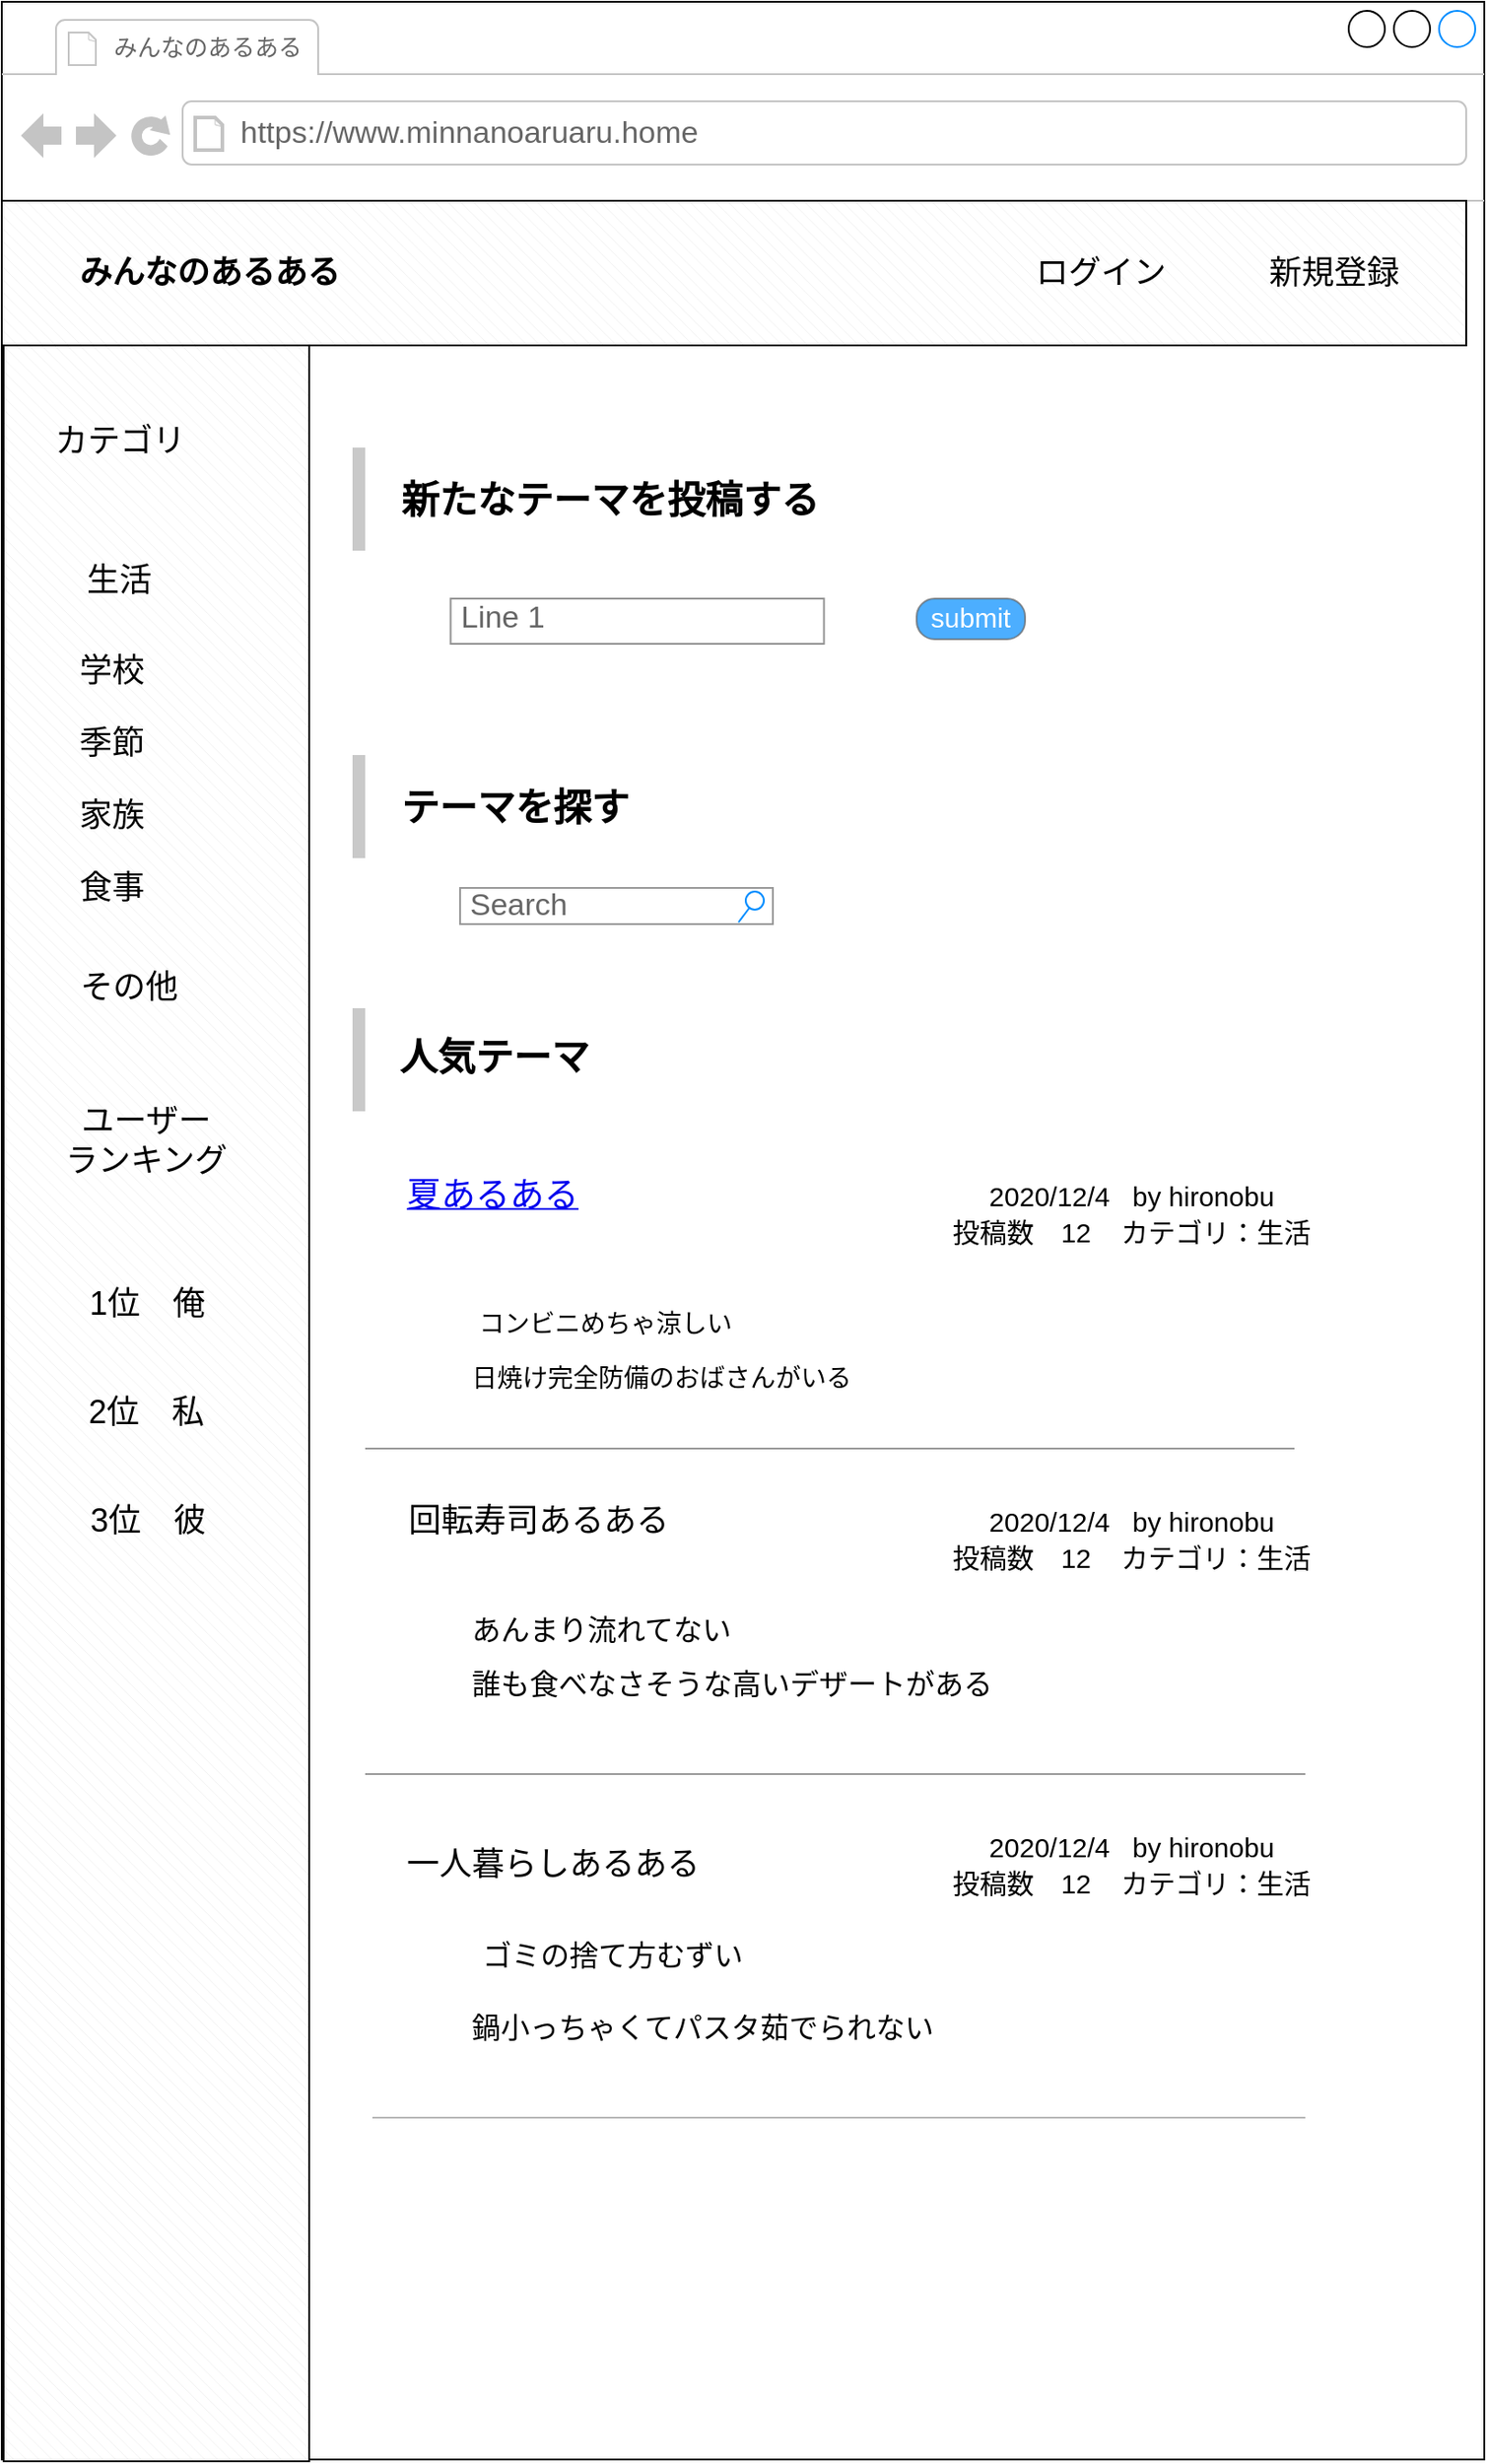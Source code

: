 <mxfile version="13.10.9" type="github" pages="2">
  <diagram id="JQWyWy0vTpY4Uh1TzkyL" name="トップ">
    <mxGraphModel dx="985" dy="1721" grid="1" gridSize="10" guides="1" tooltips="1" connect="1" arrows="1" fold="1" page="1" pageScale="1" pageWidth="827" pageHeight="1169" math="0" shadow="0">
      <root>
        <mxCell id="tlsIqxzMy-CoewqOcP2F-0" />
        <mxCell id="tlsIqxzMy-CoewqOcP2F-1" parent="tlsIqxzMy-CoewqOcP2F-0" />
        <UserObject label="" link="https://viewer.diagrams.net/?page-id=JQWyWy0vTpY4Uh1TzkyL&amp;highlight=0000ff&amp;edit=_blank&amp;layers=1&amp;nav=1&amp;page-id=JQWyWy0vTpY4Uh1TzkyL#Hhironobu0824%2Faruaruapp%2Fmaster%2F%E5%90%8D%E7%A7%B0%E6%9C%AA%E8%A8%AD%E5%AE%9A%E3%83%95%E3%82%A1%E3%82%A4%E3%83%AB.drawio" id="Q3BU7ab5tg5REgMuj1rq-0">
          <mxCell style="strokeWidth=1;shadow=0;dashed=0;align=center;html=1;shape=mxgraph.mockup.containers.browserWindow;rSize=0;strokeColor2=#008cff;strokeColor3=#c4c4c4;mainText=,;recursiveResize=0;labelBorderColor=#000000;fontSize=13;" parent="tlsIqxzMy-CoewqOcP2F-1" vertex="1">
            <mxGeometry y="-1169" width="820" height="1359" as="geometry" />
          </mxCell>
        </UserObject>
        <mxCell id="VmW9_iYFvrXpFQ7Tvkb8-0" value="" style="verticalLabelPosition=bottom;verticalAlign=top;html=1;shape=mxgraph.basic.patternFillRect;fillStyle=diagRev;step=5;fillStrokeWidth=0.2;fillStrokeColor=#dddddd;fontSize=18;align=left;" parent="Q3BU7ab5tg5REgMuj1rq-0" vertex="1">
          <mxGeometry x="1" y="190" width="169" height="1170" as="geometry" />
        </mxCell>
        <mxCell id="YG47QdEDJEbzi8OzW8HD-0" value="" style="verticalLabelPosition=bottom;verticalAlign=top;html=1;shape=mxgraph.basic.patternFillRect;fillStyle=diagRev;step=5;fillStrokeWidth=0.2;fillStrokeColor=#dddddd;fontSize=18;align=left;" parent="Q3BU7ab5tg5REgMuj1rq-0" vertex="1">
          <mxGeometry y="110" width="810" height="80" as="geometry" />
        </mxCell>
        <mxCell id="Q3BU7ab5tg5REgMuj1rq-1" value="みんなのあるある" style="strokeWidth=1;shadow=0;dashed=0;align=center;html=1;shape=mxgraph.mockup.containers.anchor;fontSize=13;fontColor=#666666;align=left;" parent="Q3BU7ab5tg5REgMuj1rq-0" vertex="1">
          <mxGeometry x="60" y="12" width="110" height="26" as="geometry" />
        </mxCell>
        <mxCell id="Q3BU7ab5tg5REgMuj1rq-2" value="https://www.minnanoaruaru.home" style="strokeWidth=1;shadow=0;dashed=0;align=center;html=1;shape=mxgraph.mockup.containers.anchor;rSize=0;fontSize=17;fontColor=#666666;align=left;" parent="Q3BU7ab5tg5REgMuj1rq-0" vertex="1">
          <mxGeometry x="130" y="60" width="250" height="26" as="geometry" />
        </mxCell>
        <mxCell id="Q3BU7ab5tg5REgMuj1rq-5" value="みんなのあるある" style="text;html=1;strokeColor=none;fillColor=none;align=center;verticalAlign=middle;whiteSpace=wrap;rounded=0;fontSize=18;fontStyle=1" parent="Q3BU7ab5tg5REgMuj1rq-0" vertex="1">
          <mxGeometry y="120" width="230" height="60" as="geometry" />
        </mxCell>
        <mxCell id="Q3BU7ab5tg5REgMuj1rq-6" value="Search" style="strokeWidth=1;shadow=0;dashed=0;align=center;html=1;shape=mxgraph.mockup.forms.searchBox;strokeColor=#999999;mainText=;strokeColor2=#008cff;fontColor=#666666;fontSize=17;align=left;spacingLeft=3;" parent="Q3BU7ab5tg5REgMuj1rq-0" vertex="1">
          <mxGeometry x="253.5" y="490" width="173" height="20" as="geometry" />
        </mxCell>
        <mxCell id="Q3BU7ab5tg5REgMuj1rq-7" value="ログイン" style="text;html=1;strokeColor=none;fillColor=none;align=center;verticalAlign=middle;whiteSpace=wrap;rounded=0;fontSize=18;" parent="Q3BU7ab5tg5REgMuj1rq-0" vertex="1">
          <mxGeometry x="566" y="140" width="84" height="20" as="geometry" />
        </mxCell>
        <mxCell id="Q3BU7ab5tg5REgMuj1rq-8" value="新規登録" style="text;html=1;strokeColor=none;fillColor=none;align=center;verticalAlign=middle;whiteSpace=wrap;rounded=0;fontSize=18;" parent="Q3BU7ab5tg5REgMuj1rq-0" vertex="1">
          <mxGeometry x="700" y="140" width="74" height="20" as="geometry" />
        </mxCell>
        <mxCell id="Q3BU7ab5tg5REgMuj1rq-9" value="カテゴリ" style="text;html=1;align=center;verticalAlign=middle;resizable=0;points=[];autosize=1;fontSize=18;" parent="Q3BU7ab5tg5REgMuj1rq-0" vertex="1">
          <mxGeometry x="20" y="227.5" width="90" height="30" as="geometry" />
        </mxCell>
        <mxCell id="Q3BU7ab5tg5REgMuj1rq-10" value="学校" style="text;html=1;strokeColor=none;fillColor=none;align=center;verticalAlign=middle;whiteSpace=wrap;rounded=0;fontSize=18;" parent="Q3BU7ab5tg5REgMuj1rq-0" vertex="1">
          <mxGeometry x="41" y="360" width="40" height="20" as="geometry" />
        </mxCell>
        <mxCell id="Q3BU7ab5tg5REgMuj1rq-11" value="季節" style="text;html=1;strokeColor=none;fillColor=none;align=center;verticalAlign=middle;whiteSpace=wrap;rounded=0;fontSize=18;" parent="Q3BU7ab5tg5REgMuj1rq-0" vertex="1">
          <mxGeometry x="41" y="400" width="40" height="20" as="geometry" />
        </mxCell>
        <mxCell id="Q3BU7ab5tg5REgMuj1rq-12" value="家族" style="text;html=1;strokeColor=none;fillColor=none;align=center;verticalAlign=middle;whiteSpace=wrap;rounded=0;fontSize=18;" parent="Q3BU7ab5tg5REgMuj1rq-0" vertex="1">
          <mxGeometry x="41" y="440" width="40" height="20" as="geometry" />
        </mxCell>
        <mxCell id="Q3BU7ab5tg5REgMuj1rq-14" value="食事" style="text;html=1;strokeColor=none;fillColor=none;align=center;verticalAlign=middle;whiteSpace=wrap;rounded=0;fontSize=18;" parent="Q3BU7ab5tg5REgMuj1rq-0" vertex="1">
          <mxGeometry x="41" y="480" width="40" height="20" as="geometry" />
        </mxCell>
        <mxCell id="Q3BU7ab5tg5REgMuj1rq-15" value="その他" style="text;html=1;strokeColor=none;fillColor=none;align=center;verticalAlign=middle;whiteSpace=wrap;rounded=0;fontSize=18;" parent="Q3BU7ab5tg5REgMuj1rq-0" vertex="1">
          <mxGeometry x="41" y="530" width="59" height="30" as="geometry" />
        </mxCell>
        <mxCell id="Q3BU7ab5tg5REgMuj1rq-16" value="ユーザー&lt;br&gt;ランキング" style="text;html=1;strokeColor=none;fillColor=none;align=center;verticalAlign=middle;whiteSpace=wrap;rounded=0;fontSize=18;" parent="Q3BU7ab5tg5REgMuj1rq-0" vertex="1">
          <mxGeometry x="20" y="620" width="120" height="20" as="geometry" />
        </mxCell>
        <mxCell id="Q3BU7ab5tg5REgMuj1rq-17" value="1位　俺" style="text;html=1;strokeColor=none;fillColor=none;align=center;verticalAlign=middle;whiteSpace=wrap;rounded=0;fontSize=18;" parent="Q3BU7ab5tg5REgMuj1rq-0" vertex="1">
          <mxGeometry x="41" y="710" width="79" height="20" as="geometry" />
        </mxCell>
        <mxCell id="Q3BU7ab5tg5REgMuj1rq-18" value="2位　私" style="text;html=1;strokeColor=none;fillColor=none;align=center;verticalAlign=middle;whiteSpace=wrap;rounded=0;fontSize=18;" parent="Q3BU7ab5tg5REgMuj1rq-0" vertex="1">
          <mxGeometry x="45.25" y="770" width="69.5" height="20" as="geometry" />
        </mxCell>
        <mxCell id="Q3BU7ab5tg5REgMuj1rq-19" value="3位　彼" style="text;html=1;strokeColor=none;fillColor=none;align=center;verticalAlign=middle;whiteSpace=wrap;rounded=0;fontSize=18;" parent="Q3BU7ab5tg5REgMuj1rq-0" vertex="1">
          <mxGeometry x="45.75" y="830" width="69.5" height="20" as="geometry" />
        </mxCell>
        <mxCell id="Q3BU7ab5tg5REgMuj1rq-23" value="&lt;font style=&quot;font-size: 21px&quot;&gt;人気テーマ&lt;/font&gt;" style="text;html=1;strokeColor=none;fillColor=none;align=left;verticalAlign=middle;whiteSpace=wrap;rounded=0;fontSize=18;fontStyle=1" parent="Q3BU7ab5tg5REgMuj1rq-0" vertex="1">
          <mxGeometry x="218" y="560" width="244" height="45" as="geometry" />
        </mxCell>
        <mxCell id="Q3BU7ab5tg5REgMuj1rq-24" value="&lt;font style=&quot;font-size: 19px&quot;&gt;&lt;a href=&quot;ページ2&quot;&gt;夏あるある&lt;/a&gt;&lt;/font&gt;" style="text;html=1;strokeColor=none;fillColor=none;align=left;verticalAlign=middle;whiteSpace=wrap;rounded=0;fontSize=18;" parent="Q3BU7ab5tg5REgMuj1rq-0" vertex="1">
          <mxGeometry x="222" y="640" width="120" height="40" as="geometry" />
        </mxCell>
        <mxCell id="Q3BU7ab5tg5REgMuj1rq-25" value="&lt;font style=&quot;font-size: 14px&quot;&gt;コンビニめちゃ涼しい&lt;/font&gt;" style="text;html=1;strokeColor=none;fillColor=none;align=left;verticalAlign=middle;whiteSpace=wrap;rounded=0;fontSize=16;" parent="Q3BU7ab5tg5REgMuj1rq-0" vertex="1">
          <mxGeometry x="262" y="720" width="204" height="20" as="geometry" />
        </mxCell>
        <mxCell id="Q3BU7ab5tg5REgMuj1rq-26" value="&lt;font style=&quot;font-size: 14px&quot;&gt;日焼け完全防備のおばさんがいる&lt;/font&gt;" style="text;html=1;strokeColor=none;fillColor=none;align=left;verticalAlign=middle;whiteSpace=wrap;rounded=0;fontSize=16;" parent="Q3BU7ab5tg5REgMuj1rq-0" vertex="1">
          <mxGeometry x="258" y="750" width="274" height="20" as="geometry" />
        </mxCell>
        <UserObject label="回転寿司あるある" id="Q3BU7ab5tg5REgMuj1rq-30">
          <mxCell style="text;html=1;strokeColor=none;fillColor=none;align=center;verticalAlign=middle;whiteSpace=wrap;rounded=0;fontSize=18;" parent="Q3BU7ab5tg5REgMuj1rq-0" vertex="1">
            <mxGeometry x="222" y="830" width="150" height="20" as="geometry" />
          </mxCell>
        </UserObject>
        <mxCell id="Q3BU7ab5tg5REgMuj1rq-31" value="あんまり流れてない" style="text;html=1;strokeColor=none;fillColor=none;align=left;verticalAlign=middle;whiteSpace=wrap;rounded=0;fontSize=16;" parent="Q3BU7ab5tg5REgMuj1rq-0" vertex="1">
          <mxGeometry x="258" y="890" width="164" height="20" as="geometry" />
        </mxCell>
        <mxCell id="Q3BU7ab5tg5REgMuj1rq-32" value="誰も食べなさそうな高いデザートがある" style="text;html=1;strokeColor=none;fillColor=none;align=left;verticalAlign=middle;whiteSpace=wrap;rounded=0;fontSize=16;" parent="Q3BU7ab5tg5REgMuj1rq-0" vertex="1">
          <mxGeometry x="258" y="920" width="344" height="20" as="geometry" />
        </mxCell>
        <mxCell id="9l3WBcSdyewp3wXsPgVu-6" value="" style="verticalLabelPosition=bottom;shadow=0;dashed=0;align=center;html=1;verticalAlign=top;strokeWidth=1;shape=mxgraph.mockup.markup.line;strokeColor=#999999;fontSize=18;" parent="Q3BU7ab5tg5REgMuj1rq-0" vertex="1">
          <mxGeometry x="201" y="790" width="514" height="20" as="geometry" />
        </mxCell>
        <mxCell id="9l3WBcSdyewp3wXsPgVu-7" value="" style="verticalLabelPosition=bottom;shadow=0;dashed=0;align=center;html=1;verticalAlign=top;strokeWidth=1;shape=mxgraph.mockup.markup.line;strokeColor=#999999;fontSize=18;" parent="Q3BU7ab5tg5REgMuj1rq-0" vertex="1">
          <mxGeometry x="201" y="970" width="520" height="20" as="geometry" />
        </mxCell>
        <mxCell id="VkD0JdiJiW4i1E3o962Y-0" value="" style="shape=partialRectangle;whiteSpace=wrap;html=1;right=0;top=0;bottom=0;fillColor=none;routingCenterX=-0.5;strokeColor=#B3B3B3;strokeWidth=7;fontSize=18;opacity=70;align=left;" parent="Q3BU7ab5tg5REgMuj1rq-0" vertex="1">
          <mxGeometry x="197.5" y="560" width="415" height="50" as="geometry" />
        </mxCell>
        <mxCell id="0ygHku2nrfEcEXg2gFak-1" value="一人暮らしあるある" style="text;html=1;strokeColor=none;fillColor=none;align=left;verticalAlign=middle;whiteSpace=wrap;rounded=0;fontSize=18;opacity=70;" parent="Q3BU7ab5tg5REgMuj1rq-0" vertex="1">
          <mxGeometry x="222" y="1020" width="170" height="20" as="geometry" />
        </mxCell>
        <mxCell id="0ygHku2nrfEcEXg2gFak-3" value="&lt;font style=&quot;font-size: 16px&quot;&gt;ゴミの捨て方むずい&lt;/font&gt;" style="text;html=1;strokeColor=none;fillColor=none;align=left;verticalAlign=middle;whiteSpace=wrap;rounded=0;fontSize=18;opacity=70;" parent="Q3BU7ab5tg5REgMuj1rq-0" vertex="1">
          <mxGeometry x="264" y="1070" width="212" height="20" as="geometry" />
        </mxCell>
        <mxCell id="0ygHku2nrfEcEXg2gFak-4" value="&lt;span style=&quot;font-size: 16px&quot;&gt;鍋小っちゃくてパスタ茹でられない&lt;/span&gt;" style="text;html=1;strokeColor=none;fillColor=none;align=left;verticalAlign=middle;whiteSpace=wrap;rounded=0;fontSize=18;opacity=70;" parent="Q3BU7ab5tg5REgMuj1rq-0" vertex="1">
          <mxGeometry x="258" y="1110" width="262" height="20" as="geometry" />
        </mxCell>
        <mxCell id="0ygHku2nrfEcEXg2gFak-5" value="" style="verticalLabelPosition=bottom;shadow=0;dashed=0;align=center;html=1;verticalAlign=top;strokeWidth=1;shape=mxgraph.mockup.markup.line;strokeColor=#999999;fontSize=18;opacity=70;" parent="Q3BU7ab5tg5REgMuj1rq-0" vertex="1">
          <mxGeometry x="205" y="1160" width="516" height="20" as="geometry" />
        </mxCell>
        <mxCell id="0ygHku2nrfEcEXg2gFak-6" value="" style="shape=partialRectangle;whiteSpace=wrap;html=1;right=0;top=0;bottom=0;fillColor=none;routingCenterX=-0.5;strokeColor=#B3B3B3;strokeWidth=7;fontSize=18;opacity=70;align=left;" parent="Q3BU7ab5tg5REgMuj1rq-0" vertex="1">
          <mxGeometry x="197.5" y="420" width="415" height="50" as="geometry" />
        </mxCell>
        <mxCell id="0ygHku2nrfEcEXg2gFak-9" value="生活" style="text;html=1;strokeColor=none;fillColor=none;align=center;verticalAlign=middle;whiteSpace=wrap;rounded=0;fontSize=18;opacity=70;" parent="Q3BU7ab5tg5REgMuj1rq-0" vertex="1">
          <mxGeometry x="45" y="310" width="40" height="20" as="geometry" />
        </mxCell>
        <mxCell id="0ygHku2nrfEcEXg2gFak-10" value="テーマを探す" style="text;html=1;strokeColor=none;fillColor=none;align=left;verticalAlign=middle;whiteSpace=wrap;rounded=0;fontSize=21;opacity=70;fontStyle=1" parent="Q3BU7ab5tg5REgMuj1rq-0" vertex="1">
          <mxGeometry x="219" y="435" width="145" height="20" as="geometry" />
        </mxCell>
        <mxCell id="0ygHku2nrfEcEXg2gFak-11" value="" style="shape=partialRectangle;whiteSpace=wrap;html=1;right=0;top=0;bottom=0;fillColor=none;routingCenterX=-0.5;strokeColor=#B3B3B3;strokeWidth=7;fontSize=18;opacity=70;align=left;" parent="Q3BU7ab5tg5REgMuj1rq-0" vertex="1">
          <mxGeometry x="197.5" y="250" width="412.5" height="50" as="geometry" />
        </mxCell>
        <mxCell id="0ygHku2nrfEcEXg2gFak-12" value="新たなテーマを投稿する" style="text;html=1;strokeColor=none;fillColor=none;align=left;verticalAlign=middle;whiteSpace=wrap;rounded=0;fontSize=21;opacity=70;fontStyle=1" parent="Q3BU7ab5tg5REgMuj1rq-0" vertex="1">
          <mxGeometry x="219" y="265" width="265" height="20" as="geometry" />
        </mxCell>
        <mxCell id="0ygHku2nrfEcEXg2gFak-13" value="Line 1" style="strokeWidth=1;shadow=0;dashed=0;align=center;html=1;shape=mxgraph.mockup.text.textBox;fontColor=#666666;align=left;fontSize=17;spacingLeft=4;spacingTop=-3;strokeColor=#666666;mainText=;opacity=70;" parent="Q3BU7ab5tg5REgMuj1rq-0" vertex="1">
          <mxGeometry x="248.25" y="330" width="206.5" height="25" as="geometry" />
        </mxCell>
        <mxCell id="0ygHku2nrfEcEXg2gFak-14" value="&lt;span style=&quot;font-weight: normal&quot;&gt;&lt;font style=&quot;font-size: 15px&quot;&gt;submit&lt;/font&gt;&lt;/span&gt;" style="strokeWidth=1;shadow=0;dashed=0;align=center;html=1;shape=mxgraph.mockup.buttons.button;strokeColor=#666666;fontColor=#ffffff;mainText=;buttonStyle=round;fontSize=17;fontStyle=1;fillColor=#008cff;whiteSpace=wrap;opacity=70;" parent="Q3BU7ab5tg5REgMuj1rq-0" vertex="1">
          <mxGeometry x="506" y="330" width="60" height="22.5" as="geometry" />
        </mxCell>
        <mxCell id="paJFQf3F5vdJBhPidCn6-0" value="&lt;font style=&quot;font-size: 15px&quot;&gt;&lt;span style=&quot;text-align: left&quot;&gt;2020/12/4&amp;nbsp; &amp;nbsp;&lt;/span&gt;&lt;span style=&quot;text-align: left&quot;&gt;by hironobu&lt;/span&gt;&lt;br style=&quot;text-align: left&quot;&gt;&lt;span style=&quot;text-align: left&quot;&gt;投稿数　12&amp;nbsp; &amp;nbsp;&amp;nbsp;&lt;/span&gt;&lt;span style=&quot;text-align: left&quot;&gt;カテゴリ：生活&lt;/span&gt;&lt;/font&gt;" style="text;html=1;strokeColor=none;fillColor=none;align=center;verticalAlign=middle;whiteSpace=wrap;rounded=0;fontSize=16;opacity=70;" parent="Q3BU7ab5tg5REgMuj1rq-0" vertex="1">
          <mxGeometry x="520" y="660" width="210" height="20" as="geometry" />
        </mxCell>
        <mxCell id="paJFQf3F5vdJBhPidCn6-1" value="&lt;font style=&quot;font-size: 15px&quot;&gt;&lt;span style=&quot;text-align: left&quot;&gt;2020/12/4&amp;nbsp; &amp;nbsp;&lt;/span&gt;&lt;span style=&quot;text-align: left&quot;&gt;by hironobu&lt;/span&gt;&lt;br style=&quot;text-align: left&quot;&gt;&lt;span style=&quot;text-align: left&quot;&gt;投稿数　12&amp;nbsp; &amp;nbsp;&amp;nbsp;&lt;/span&gt;&lt;span style=&quot;text-align: left&quot;&gt;カテゴリ：生活&lt;/span&gt;&lt;/font&gt;" style="text;html=1;strokeColor=none;fillColor=none;align=center;verticalAlign=middle;whiteSpace=wrap;rounded=0;fontSize=16;opacity=70;" parent="Q3BU7ab5tg5REgMuj1rq-0" vertex="1">
          <mxGeometry x="520" y="840" width="210" height="20" as="geometry" />
        </mxCell>
        <mxCell id="paJFQf3F5vdJBhPidCn6-2" value="&lt;font style=&quot;font-size: 15px&quot;&gt;&lt;span style=&quot;text-align: left&quot;&gt;2020/12/4&amp;nbsp; &amp;nbsp;&lt;/span&gt;&lt;span style=&quot;text-align: left&quot;&gt;by hironobu&lt;/span&gt;&lt;br style=&quot;text-align: left&quot;&gt;&lt;span style=&quot;text-align: left&quot;&gt;投稿数　12&amp;nbsp; &amp;nbsp;&amp;nbsp;&lt;/span&gt;&lt;span style=&quot;text-align: left&quot;&gt;カテゴリ：生活&lt;/span&gt;&lt;/font&gt;" style="text;html=1;strokeColor=none;fillColor=none;align=center;verticalAlign=middle;whiteSpace=wrap;rounded=0;fontSize=16;opacity=70;" parent="Q3BU7ab5tg5REgMuj1rq-0" vertex="1">
          <mxGeometry x="520" y="1020" width="210" height="20" as="geometry" />
        </mxCell>
      </root>
    </mxGraphModel>
  </diagram>
  <diagram id="bf_GO7GSEGs-2usiYzlT" name="個別">
    <mxGraphModel dx="1812" dy="1721" grid="1" gridSize="10" guides="1" tooltips="1" connect="1" arrows="1" fold="1" page="1" pageScale="1" pageWidth="827" pageHeight="1169" math="0" shadow="0">
      <root>
        <mxCell id="FQ8Olp8cKsS3CSEHPEwH-0" />
        <mxCell id="FQ8Olp8cKsS3CSEHPEwH-1" parent="FQ8Olp8cKsS3CSEHPEwH-0" />
        <mxCell id="zOC9tIDwUw4pU7DWZ6io-1" value="" style="verticalLabelPosition=bottom;verticalAlign=top;html=1;shape=mxgraph.basic.rect;fillColor2=none;strokeWidth=1;size=20;indent=5;fontSize=18;align=left;" parent="FQ8Olp8cKsS3CSEHPEwH-1" vertex="1">
          <mxGeometry x="430" y="60" width="120" height="60" as="geometry" />
        </mxCell>
        <UserObject label="" link="https://viewer.diagrams.net/?page-id=JQWyWy0vTpY4Uh1TzkyL&amp;highlight=0000ff&amp;edit=_blank&amp;layers=1&amp;nav=1&amp;page-id=JQWyWy0vTpY4Uh1TzkyL#Hhironobu0824%2Faruaruapp%2Fmaster%2F%E5%90%8D%E7%A7%B0%E6%9C%AA%E8%A8%AD%E5%AE%9A%E3%83%95%E3%82%A1%E3%82%A4%E3%83%AB.drawio" id="ctEzAyNJ82Mr7fy5SOiO-1">
          <mxCell style="strokeWidth=1;shadow=0;dashed=1;align=center;html=1;shape=mxgraph.mockup.containers.browserWindow;rSize=0;strokeColor2=#008cff;strokeColor3=#c4c4c4;mainText=,;recursiveResize=0;labelBorderColor=#000000;fontSize=13;dashPattern=1 1;" parent="FQ8Olp8cKsS3CSEHPEwH-1" vertex="1">
            <mxGeometry x="-827" y="-1169" width="810" height="1300" as="geometry" />
          </mxCell>
        </UserObject>
        <mxCell id="a3haHPYpsiXNYjHjg2dh-1" value="" style="shape=partialRectangle;whiteSpace=wrap;html=1;right=0;top=0;bottom=0;fillColor=#f5f5f5;routingCenterX=-0.5;fontSize=18;align=left;strokeColor=#666666;opacity=70;strokeWidth=7;fontColor=#333333;" parent="ctEzAyNJ82Mr7fy5SOiO-1" vertex="1">
          <mxGeometry x="205" y="220" width="570" height="110" as="geometry" />
        </mxCell>
        <mxCell id="zOC9tIDwUw4pU7DWZ6io-8" value="" style="verticalLabelPosition=bottom;verticalAlign=top;html=1;shape=mxgraph.basic.patternFillRect;fillStyle=diagRev;step=5;fillStrokeWidth=0.2;fillStrokeColor=#dddddd;fontSize=18;align=left;" parent="ctEzAyNJ82Mr7fy5SOiO-1" vertex="1">
          <mxGeometry y="110" width="810" height="80" as="geometry" />
        </mxCell>
        <mxCell id="zOC9tIDwUw4pU7DWZ6io-7" value="" style="verticalLabelPosition=bottom;verticalAlign=top;html=1;shape=mxgraph.basic.patternFillRect;fillStyle=diagRev;step=5;fillStrokeWidth=0.2;fillStrokeColor=#dddddd;fontSize=18;align=left;" parent="ctEzAyNJ82Mr7fy5SOiO-1" vertex="1">
          <mxGeometry x="1" y="190" width="169" height="1110" as="geometry" />
        </mxCell>
        <mxCell id="ctEzAyNJ82Mr7fy5SOiO-2" value="みんなのあるある" style="strokeWidth=1;shadow=0;dashed=0;align=center;html=1;shape=mxgraph.mockup.containers.anchor;fontSize=13;fontColor=#666666;align=left;" parent="ctEzAyNJ82Mr7fy5SOiO-1" vertex="1">
          <mxGeometry x="60" y="12" width="110" height="26" as="geometry" />
        </mxCell>
        <mxCell id="ctEzAyNJ82Mr7fy5SOiO-3" value="https://www.minnanoaruaru.home" style="strokeWidth=1;shadow=0;dashed=0;align=center;html=1;shape=mxgraph.mockup.containers.anchor;rSize=0;fontSize=17;fontColor=#666666;align=left;" parent="ctEzAyNJ82Mr7fy5SOiO-1" vertex="1">
          <mxGeometry x="130" y="60" width="250" height="26" as="geometry" />
        </mxCell>
        <mxCell id="ctEzAyNJ82Mr7fy5SOiO-9" value="みんなのあるある" style="text;html=1;strokeColor=none;fillColor=none;align=center;verticalAlign=middle;whiteSpace=wrap;rounded=0;fontSize=18;fontStyle=1" parent="ctEzAyNJ82Mr7fy5SOiO-1" vertex="1">
          <mxGeometry x="1" y="120" width="230" height="60" as="geometry" />
        </mxCell>
        <mxCell id="ctEzAyNJ82Mr7fy5SOiO-5" value="Search" style="strokeWidth=1;shadow=0;dashed=0;align=center;html=1;shape=mxgraph.mockup.forms.searchBox;strokeColor=#999999;mainText=;strokeColor2=#008cff;fontColor=#666666;fontSize=17;align=left;spacingLeft=3;" parent="ctEzAyNJ82Mr7fy5SOiO-1" vertex="1">
          <mxGeometry x="302" y="140" width="170" height="20" as="geometry" />
        </mxCell>
        <mxCell id="ctEzAyNJ82Mr7fy5SOiO-11" value="ログイン" style="text;html=1;strokeColor=none;fillColor=none;align=center;verticalAlign=middle;whiteSpace=wrap;rounded=0;fontSize=18;" parent="ctEzAyNJ82Mr7fy5SOiO-1" vertex="1">
          <mxGeometry x="566" y="140" width="84" height="20" as="geometry" />
        </mxCell>
        <mxCell id="ctEzAyNJ82Mr7fy5SOiO-12" value="新規登録" style="text;html=1;strokeColor=none;fillColor=none;align=center;verticalAlign=middle;whiteSpace=wrap;rounded=0;fontSize=18;" parent="ctEzAyNJ82Mr7fy5SOiO-1" vertex="1">
          <mxGeometry x="699" y="140" width="74" height="20" as="geometry" />
        </mxCell>
        <mxCell id="ctEzAyNJ82Mr7fy5SOiO-17" value="カテゴリ" style="text;html=1;align=center;verticalAlign=middle;resizable=0;points=[];autosize=1;fontSize=18;" parent="ctEzAyNJ82Mr7fy5SOiO-1" vertex="1">
          <mxGeometry x="20" y="220" width="90" height="30" as="geometry" />
        </mxCell>
        <mxCell id="ctEzAyNJ82Mr7fy5SOiO-18" value="学校" style="text;html=1;strokeColor=none;fillColor=none;align=center;verticalAlign=middle;whiteSpace=wrap;rounded=0;fontSize=18;" parent="ctEzAyNJ82Mr7fy5SOiO-1" vertex="1">
          <mxGeometry x="41" y="280" width="40" height="20" as="geometry" />
        </mxCell>
        <mxCell id="ctEzAyNJ82Mr7fy5SOiO-19" value="季節" style="text;html=1;strokeColor=none;fillColor=none;align=center;verticalAlign=middle;whiteSpace=wrap;rounded=0;fontSize=18;" parent="ctEzAyNJ82Mr7fy5SOiO-1" vertex="1">
          <mxGeometry x="41" y="330" width="40" height="20" as="geometry" />
        </mxCell>
        <mxCell id="ctEzAyNJ82Mr7fy5SOiO-21" value="家族" style="text;html=1;strokeColor=none;fillColor=none;align=center;verticalAlign=middle;whiteSpace=wrap;rounded=0;fontSize=18;" parent="ctEzAyNJ82Mr7fy5SOiO-1" vertex="1">
          <mxGeometry x="41" y="380" width="40" height="20" as="geometry" />
        </mxCell>
        <mxCell id="ctEzAyNJ82Mr7fy5SOiO-22" value="生活" style="text;html=1;strokeColor=none;fillColor=none;align=center;verticalAlign=middle;whiteSpace=wrap;rounded=0;fontSize=18;" parent="ctEzAyNJ82Mr7fy5SOiO-1" vertex="1">
          <mxGeometry x="41" y="430" width="40" height="20" as="geometry" />
        </mxCell>
        <mxCell id="ctEzAyNJ82Mr7fy5SOiO-23" value="食事" style="text;html=1;strokeColor=none;fillColor=none;align=center;verticalAlign=middle;whiteSpace=wrap;rounded=0;fontSize=18;" parent="ctEzAyNJ82Mr7fy5SOiO-1" vertex="1">
          <mxGeometry x="41" y="480" width="40" height="20" as="geometry" />
        </mxCell>
        <mxCell id="ctEzAyNJ82Mr7fy5SOiO-24" value="その他" style="text;html=1;strokeColor=none;fillColor=none;align=center;verticalAlign=middle;whiteSpace=wrap;rounded=0;fontSize=18;" parent="ctEzAyNJ82Mr7fy5SOiO-1" vertex="1">
          <mxGeometry x="41" y="530" width="59" height="30" as="geometry" />
        </mxCell>
        <mxCell id="ctEzAyNJ82Mr7fy5SOiO-25" value="ユーザー&lt;br&gt;ランキング" style="text;html=1;strokeColor=none;fillColor=none;align=center;verticalAlign=middle;whiteSpace=wrap;rounded=0;fontSize=18;" parent="ctEzAyNJ82Mr7fy5SOiO-1" vertex="1">
          <mxGeometry x="20" y="620" width="120" height="20" as="geometry" />
        </mxCell>
        <mxCell id="ctEzAyNJ82Mr7fy5SOiO-26" value="1位　俺" style="text;html=1;strokeColor=none;fillColor=none;align=center;verticalAlign=middle;whiteSpace=wrap;rounded=0;fontSize=18;" parent="ctEzAyNJ82Mr7fy5SOiO-1" vertex="1">
          <mxGeometry x="31" y="710" width="79" height="20" as="geometry" />
        </mxCell>
        <mxCell id="ctEzAyNJ82Mr7fy5SOiO-27" value="2位　私" style="text;html=1;strokeColor=none;fillColor=none;align=center;verticalAlign=middle;whiteSpace=wrap;rounded=0;fontSize=18;" parent="ctEzAyNJ82Mr7fy5SOiO-1" vertex="1">
          <mxGeometry x="35.75" y="770" width="69.5" height="20" as="geometry" />
        </mxCell>
        <mxCell id="ctEzAyNJ82Mr7fy5SOiO-28" value="3位　彼" style="text;html=1;strokeColor=none;fillColor=none;align=center;verticalAlign=middle;whiteSpace=wrap;rounded=0;fontSize=18;" parent="ctEzAyNJ82Mr7fy5SOiO-1" vertex="1">
          <mxGeometry x="31" y="830" width="69.5" height="20" as="geometry" />
        </mxCell>
        <mxCell id="MCTT5lJKMhQnmLzxT7nn-38" value="&amp;nbsp;3 甲子園ずっと見がち" style="text;html=1;strokeColor=none;fillColor=none;align=left;verticalAlign=middle;whiteSpace=wrap;rounded=0;fontSize=18;" parent="ctEzAyNJ82Mr7fy5SOiO-1" vertex="1">
          <mxGeometry x="230" y="770" width="294" height="20" as="geometry" />
        </mxCell>
        <mxCell id="MCTT5lJKMhQnmLzxT7nn-39" value="by　hironobu" style="text;html=1;strokeColor=none;fillColor=none;align=left;verticalAlign=top;whiteSpace=wrap;rounded=0;fontSize=18;" parent="ctEzAyNJ82Mr7fy5SOiO-1" vertex="1">
          <mxGeometry x="524" y="815" width="214" height="35" as="geometry" />
        </mxCell>
        <mxCell id="ctEzAyNJ82Mr7fy5SOiO-43" value="&lt;font style=&quot;font-size: 18px&quot;&gt;2 　日焼け完全防備のおばさんがいる&lt;/font&gt;" style="text;html=1;strokeColor=none;fillColor=none;align=left;verticalAlign=middle;whiteSpace=wrap;rounded=0;fontSize=16;" parent="ctEzAyNJ82Mr7fy5SOiO-1" vertex="1">
          <mxGeometry x="231" y="630" width="309" height="20" as="geometry" />
        </mxCell>
        <mxCell id="MCTT5lJKMhQnmLzxT7nn-9" value="by　hironobu" style="text;html=1;strokeColor=none;fillColor=none;align=left;verticalAlign=top;whiteSpace=wrap;rounded=0;fontSize=18;" parent="ctEzAyNJ82Mr7fy5SOiO-1" vertex="1">
          <mxGeometry x="521" y="670" width="189" height="30" as="geometry" />
        </mxCell>
        <mxCell id="ctEzAyNJ82Mr7fy5SOiO-42" value="1&amp;nbsp; コンビニめちゃ涼しい" style="text;html=1;strokeColor=none;fillColor=none;align=left;verticalAlign=middle;whiteSpace=wrap;rounded=0;fontSize=18;" parent="ctEzAyNJ82Mr7fy5SOiO-1" vertex="1">
          <mxGeometry x="230" y="375" width="204" height="20" as="geometry" />
        </mxCell>
        <mxCell id="MCTT5lJKMhQnmLzxT7nn-4" value="by　hironobu　　" style="text;html=1;strokeColor=none;fillColor=none;align=left;verticalAlign=top;whiteSpace=wrap;rounded=0;fontSize=18;" parent="ctEzAyNJ82Mr7fy5SOiO-1" vertex="1">
          <mxGeometry x="508.5" y="395" width="214" height="30" as="geometry" />
        </mxCell>
        <mxCell id="MCTT5lJKMhQnmLzxT7nn-1" value="&lt;font style=&quot;font-size: 22px&quot;&gt;夏あるある&lt;/font&gt;" style="text;html=1;strokeColor=none;fillColor=none;align=left;verticalAlign=middle;whiteSpace=wrap;rounded=0;fontSize=18;" parent="ctEzAyNJ82Mr7fy5SOiO-1" vertex="1">
          <mxGeometry x="220" y="240" width="132" height="20" as="geometry" />
        </mxCell>
        <mxCell id="MCTT5lJKMhQnmLzxT7nn-2" value="2020/12/4&lt;br&gt;by hironobu&lt;br&gt;投稿数　12&lt;br&gt;カテゴリ：生活" style="text;html=1;strokeColor=none;fillColor=none;align=left;verticalAlign=middle;whiteSpace=wrap;rounded=0;fontSize=18;" parent="ctEzAyNJ82Mr7fy5SOiO-1" vertex="1">
          <mxGeometry x="616" y="240" width="144" height="60" as="geometry" />
        </mxCell>
        <mxCell id="zOC9tIDwUw4pU7DWZ6io-3" value="&amp;nbsp;4　起きたら布団無い" style="text;html=1;strokeColor=none;fillColor=none;align=left;verticalAlign=middle;whiteSpace=wrap;rounded=0;fontSize=18;" parent="ctEzAyNJ82Mr7fy5SOiO-1" vertex="1">
          <mxGeometry x="238" y="940" width="294" height="20" as="geometry" />
        </mxCell>
        <mxCell id="zOC9tIDwUw4pU7DWZ6io-4" value="&amp;nbsp;５　昼に麺類食べがち" style="text;html=1;strokeColor=none;fillColor=none;align=left;verticalAlign=middle;whiteSpace=wrap;rounded=0;fontSize=18;" parent="ctEzAyNJ82Mr7fy5SOiO-1" vertex="1">
          <mxGeometry x="238" y="1100" width="294" height="20" as="geometry" />
        </mxCell>
        <mxCell id="zOC9tIDwUw4pU7DWZ6io-5" value="by　hironobu" style="text;html=1;strokeColor=none;fillColor=none;align=left;verticalAlign=top;whiteSpace=wrap;rounded=0;fontSize=18;" parent="ctEzAyNJ82Mr7fy5SOiO-1" vertex="1">
          <mxGeometry x="516" y="970" width="214" height="40" as="geometry" />
        </mxCell>
        <mxCell id="zOC9tIDwUw4pU7DWZ6io-6" value="by　hironobu" style="text;html=1;strokeColor=none;fillColor=none;align=left;verticalAlign=top;whiteSpace=wrap;rounded=0;fontSize=18;" parent="ctEzAyNJ82Mr7fy5SOiO-1" vertex="1">
          <mxGeometry x="508.5" y="1140" width="214" height="40" as="geometry" />
        </mxCell>
        <mxCell id="bC5wSusHCdpVAUkVoudp-2" value="" style="shape=mxgraph.ios7.icons.user;fillColor=#ffffff;strokeColor=#253858;fontSize=12;opacity=70;align=left;" parent="ctEzAyNJ82Mr7fy5SOiO-1" vertex="1">
          <mxGeometry x="311" y="490" width="29" height="30" as="geometry" />
        </mxCell>
        <mxCell id="bC5wSusHCdpVAUkVoudp-8" value="" style="shape=mxgraph.ios7.icons.user;fillColor=#ffffff;strokeColor=#253858;fontSize=12;opacity=70;align=left;" parent="ctEzAyNJ82Mr7fy5SOiO-1" vertex="1">
          <mxGeometry x="311" y="540" width="30.5" height="30" as="geometry" />
        </mxCell>
        <mxCell id="bC5wSusHCdpVAUkVoudp-9" value="Type something" style="rounded=1;arcSize=9;fillColor=#ffffff;align=left;spacingLeft=5;strokeColor=#DEE1E6;html=1;strokeWidth=2;fontColor=#596780;fontSize=12;opacity=70;" parent="ctEzAyNJ82Mr7fy5SOiO-1" vertex="1">
          <mxGeometry x="370" y="540" width="250" height="33" as="geometry" />
        </mxCell>
        <mxCell id="bC5wSusHCdpVAUkVoudp-10" value="" style="html=1;shadow=0;dashed=0;shape=mxgraph.basic.cross2;dx=0;strokeColor=#42526E;fillColor=#42526E" parent="bC5wSusHCdpVAUkVoudp-9" vertex="1">
          <mxGeometry x="1" y="0.5" width="14" height="14" relative="1" as="geometry">
            <mxPoint x="-28" y="-7" as="offset" />
          </mxGeometry>
        </mxCell>
        <mxCell id="bC5wSusHCdpVAUkVoudp-19" value="いいね　4　　　コメント　３" style="text;html=1;strokeColor=none;fillColor=none;align=left;verticalAlign=middle;whiteSpace=wrap;rounded=0;fontSize=12;opacity=70;" parent="ctEzAyNJ82Mr7fy5SOiO-1" vertex="1">
          <mxGeometry x="280" y="440" width="254" height="20" as="geometry" />
        </mxCell>
        <mxCell id="bC5wSusHCdpVAUkVoudp-20" value="自動ドア開いた時の涼しい風好き" style="text;html=1;strokeColor=none;fillColor=none;align=left;verticalAlign=middle;whiteSpace=wrap;rounded=0;fontSize=12;opacity=70;" parent="ctEzAyNJ82Mr7fy5SOiO-1" vertex="1">
          <mxGeometry x="370" y="495" width="183" height="20" as="geometry" />
        </mxCell>
        <mxCell id="bC5wSusHCdpVAUkVoudp-21" value="いいね　4　　　コメント　３" style="text;html=1;strokeColor=none;fillColor=none;align=left;verticalAlign=middle;whiteSpace=wrap;rounded=0;fontSize=12;opacity=70;" parent="ctEzAyNJ82Mr7fy5SOiO-1" vertex="1">
          <mxGeometry x="286" y="720" width="254" height="20" as="geometry" />
        </mxCell>
        <mxCell id="bC5wSusHCdpVAUkVoudp-22" value="いいね　4　　　コメント　３" style="text;html=1;strokeColor=none;fillColor=none;align=left;verticalAlign=middle;whiteSpace=wrap;rounded=0;fontSize=12;opacity=70;" parent="ctEzAyNJ82Mr7fy5SOiO-1" vertex="1">
          <mxGeometry x="280" y="860" width="254" height="20" as="geometry" />
        </mxCell>
        <mxCell id="bC5wSusHCdpVAUkVoudp-23" value="いいね　4　　　コメント　３" style="text;html=1;strokeColor=none;fillColor=none;align=left;verticalAlign=middle;whiteSpace=wrap;rounded=0;fontSize=12;opacity=70;" parent="ctEzAyNJ82Mr7fy5SOiO-1" vertex="1">
          <mxGeometry x="278" y="1020" width="254" height="20" as="geometry" />
        </mxCell>
        <mxCell id="bC5wSusHCdpVAUkVoudp-24" value="いいね　4　　　コメント　３" style="text;html=1;strokeColor=none;fillColor=none;align=left;verticalAlign=middle;whiteSpace=wrap;rounded=0;fontSize=12;opacity=70;" parent="ctEzAyNJ82Mr7fy5SOiO-1" vertex="1">
          <mxGeometry x="278" y="1190" width="254" height="20" as="geometry" />
        </mxCell>
        <mxCell id="bC5wSusHCdpVAUkVoudp-25" value="" style="verticalLabelPosition=bottom;shadow=0;dashed=0;align=center;html=1;verticalAlign=top;strokeWidth=1;shape=mxgraph.mockup.markup.line;strokeColor=#999999;fontSize=16;opacity=70;" parent="ctEzAyNJ82Mr7fy5SOiO-1" vertex="1">
          <mxGeometry x="222.5" y="600" width="500" height="20" as="geometry" />
        </mxCell>
        <mxCell id="bC5wSusHCdpVAUkVoudp-26" value="" style="verticalLabelPosition=bottom;shadow=0;dashed=0;align=center;html=1;verticalAlign=top;strokeWidth=1;shape=mxgraph.mockup.markup.line;strokeColor=#999999;fontSize=16;opacity=70;" parent="ctEzAyNJ82Mr7fy5SOiO-1" vertex="1">
          <mxGeometry x="222.5" y="740" width="500" height="20" as="geometry" />
        </mxCell>
        <mxCell id="bC5wSusHCdpVAUkVoudp-27" value="" style="verticalLabelPosition=bottom;shadow=0;dashed=0;align=center;html=1;verticalAlign=top;strokeWidth=1;shape=mxgraph.mockup.markup.line;strokeColor=#999999;fontSize=16;opacity=70;" parent="ctEzAyNJ82Mr7fy5SOiO-1" vertex="1">
          <mxGeometry x="220" y="900" width="500" height="20" as="geometry" />
        </mxCell>
        <mxCell id="bC5wSusHCdpVAUkVoudp-28" value="" style="verticalLabelPosition=bottom;shadow=0;dashed=0;align=center;html=1;verticalAlign=top;strokeWidth=1;shape=mxgraph.mockup.markup.line;strokeColor=#999999;fontSize=16;opacity=70;" parent="ctEzAyNJ82Mr7fy5SOiO-1" vertex="1">
          <mxGeometry x="220" y="1060" width="500" height="20" as="geometry" />
        </mxCell>
        <mxCell id="eBaCajDY3f0gShETcgbF-0" value="" style="shape=mxgraph.ios7.icons.user;fillColor=#ffffff;strokeColor=#253858;fontSize=12;opacity=70;align=left;" parent="ctEzAyNJ82Mr7fy5SOiO-1" vertex="1">
          <mxGeometry x="120" y="705" width="29" height="30" as="geometry" />
        </mxCell>
        <mxCell id="eBaCajDY3f0gShETcgbF-1" value="" style="shape=mxgraph.ios7.icons.user;fillColor=#ffffff;strokeColor=#253858;fontSize=12;opacity=70;align=left;" parent="ctEzAyNJ82Mr7fy5SOiO-1" vertex="1">
          <mxGeometry x="120" y="765" width="29" height="30" as="geometry" />
        </mxCell>
        <mxCell id="eBaCajDY3f0gShETcgbF-2" value="" style="shape=mxgraph.ios7.icons.user;fillColor=#ffffff;strokeColor=#253858;fontSize=12;opacity=70;align=left;" parent="ctEzAyNJ82Mr7fy5SOiO-1" vertex="1">
          <mxGeometry x="120" y="825" width="29" height="30" as="geometry" />
        </mxCell>
      </root>
    </mxGraphModel>
  </diagram>
</mxfile>
